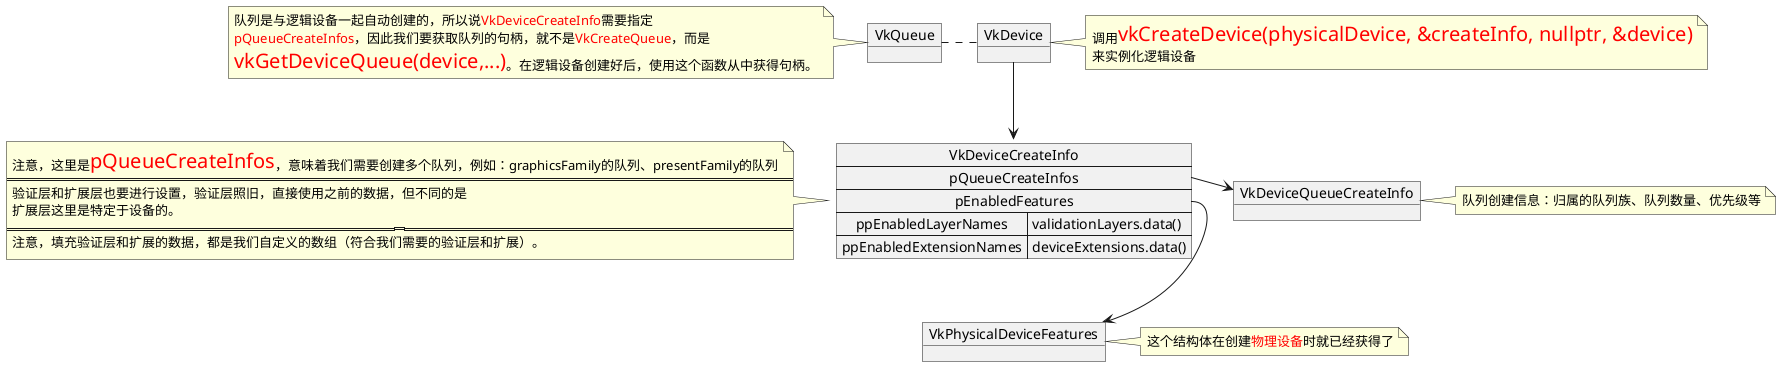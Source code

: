 @startuml
object VkDevice
note right
    调用<size:20><color:Red>vkCreateDevice(physicalDevice, &createInfo, nullptr, &device)</color>
    来实例化逻辑设备
end note

object VkQueue
note left
    队列是与逻辑设备一起自动创建的，所以说<color:Red>VkDeviceCreateInfo</color>需要指定
    <color:Red>pQueueCreateInfos</color>，因此我们要获取队列的句柄，就不是<color:Red>VkCreateQueue</color>，而是
    <size:20><color:Red>vkGetDeviceQueue(device,...)</color></size>。在逻辑设备创建好后，使用这个函数从中获得句柄。
end note

object VkPhysicalDeviceFeatures
note right : 这个结构体在创建<color:Red>物理设备</color>时就已经获得了

object VkDeviceQueueCreateInfo
note right : 队列创建信息：归属的队列族、队列数量、优先级等

map VkDeviceCreateInfo {
    pQueueCreateInfos *-> VkDeviceQueueCreateInfo
    pEnabledFeatures *--> VkPhysicalDeviceFeatures
    ppEnabledLayerNames => validationLayers.data()
    ppEnabledExtensionNames => deviceExtensions.data()
}
note left
    注意，这里是<size:20><color:Red>pQueueCreateInfos</color></size>，意味着我们需要创建多个队列，例如：graphicsFamily的队列、presentFamily的队列
    ========================
    验证层和扩展层也要进行设置，验证层照旧，直接使用之前的数据，但不同的是
    扩展层这里是特定于设备的。
    ========================
    注意，填充验证层和扩展的数据，都是我们自定义的数组（符合我们需要的验证层和扩展）。
end note


VkDevice --> VkDeviceCreateInfo
VkQueue .  VkDevice


@enduml